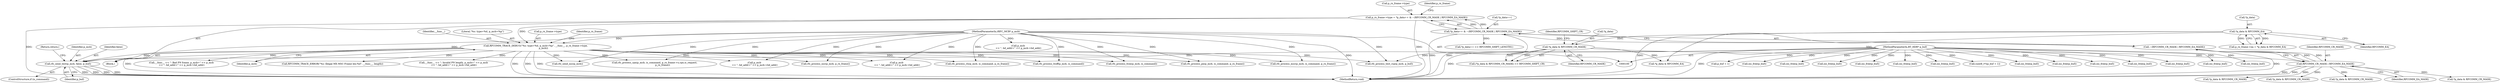 digraph "0_Android_92a7bf8c44a236607c146240f3c0adc1ae01fedf@pointer" {
"1000509" [label="(Call,rfc_send_test(p_mcb, false, p_buf))"];
"1000285" [label="(Call,RFCOMM_TRACE_DEBUG(\"%s: type=%d, p_mcb=%p\", __func__, p_rx_frame->type,\n                     p_mcb))"];
"1000168" [label="(Call,p_rx_frame->type = *p_data++ & ~(RFCOMM_CR_MASK | RFCOMM_EA_MASK))"];
"1000172" [label="(Call,*p_data++ & ~(RFCOMM_CR_MASK | RFCOMM_EA_MASK))"];
"1000176" [label="(Call,~(RFCOMM_CR_MASK | RFCOMM_EA_MASK))"];
"1000177" [label="(Call,RFCOMM_CR_MASK | RFCOMM_EA_MASK)"];
"1000163" [label="(Call,*p_data & RFCOMM_CR_MASK)"];
"1000154" [label="(Call,*p_data & RFCOMM_EA)"];
"1000101" [label="(MethodParameterIn,tRFC_MCB* p_mcb)"];
"1000102" [label="(MethodParameterIn,BT_HDR* p_buf)"];
"1000526" [label="(Call,rfc_process_fcon(p_mcb, is_command))"];
"1000469" [label="(Call,rfc_process_pn(p_mcb, is_command, p_rx_frame))"];
"1000173" [label="(Call,*p_data++)"];
"1000179" [label="(Identifier,RFCOMM_EA_MASK)"];
"1000670" [label="(Call,rfc_process_msc(p_mcb, is_command, p_rx_frame))"];
"1000294" [label="(Identifier,p_rx_frame)"];
"1000538" [label="(Call,rfc_process_fcoff(p_mcb, is_command))"];
"1000163" [label="(Call,*p_data & RFCOMM_CR_MASK)"];
"1000571" [label="(Call,*p_data & RFCOMM_CR_MASK)"];
"1000668" [label="(Call,osi_free(p_buf))"];
"1000102" [label="(MethodParameterIn,BT_HDR* p_buf)"];
"1000517" [label="(Return,return;)"];
"1000510" [label="(Identifier,p_mcb)"];
"1000168" [label="(Call,p_rx_frame->type = *p_data++ & ~(RFCOMM_CR_MASK | RFCOMM_EA_MASK))"];
"1000524" [label="(Call,osi_free(p_buf))"];
"1000177" [label="(Call,RFCOMM_CR_MASK | RFCOMM_EA_MASK)"];
"1000507" [label="(ControlStructure,if (is_command))"];
"1001013" [label="(Call,rfc_send_nsc(p_mcb))"];
"1000748" [label="(Call,*p_data & RFCOMM_CR_MASK)"];
"1000467" [label="(Call,osi_free(p_buf))"];
"1000222" [label="(Call,*p_data & RFCOMM_EA)"];
"1000928" [label="(Call,rfc_process_rpn(p_mcb, is_command, p_rx_frame->u.rpn.is_request,\n                      p_rx_frame))"];
"1000310" [label="(Call,p_mcb\n << \", bd_addr=\" << p_mcb->bd_addr)"];
"1000108" [label="(Call,(uint8_t*)(p_buf + 1))"];
"1000282" [label="(Call,osi_free(p_buf))"];
"1000157" [label="(Identifier,RFCOMM_EA)"];
"1000251" [label="(Call,osi_free(p_buf))"];
"1000511" [label="(Identifier,false)"];
"1000210" [label="(Call,osi_free(p_buf))"];
"1000154" [label="(Call,*p_data & RFCOMM_EA)"];
"1000162" [label="(Call,(*p_data & RFCOMM_CR_MASK) >> RFCOMM_SHIFT_CR)"];
"1000512" [label="(Identifier,p_buf)"];
"1000275" [label="(Call,p_mcb\n << \", bd_addr=\" << p_mcb->bd_addr)"];
"1000509" [label="(Call,rfc_send_test(p_mcb, false, p_buf))"];
"1000228" [label="(Call,*p_data++ >> RFCOMM_SHIFT_LENGTH1)"];
"1000101" [label="(MethodParameterIn,tRFC_MCB* p_mcb)"];
"1000287" [label="(Identifier,__func__)"];
"1000176" [label="(Call,~(RFCOMM_CR_MASK | RFCOMM_EA_MASK))"];
"1000926" [label="(Call,osi_free(p_buf))"];
"1000150" [label="(Call,p_rx_frame->ea = *p_data & RFCOMM_EA)"];
"1000455" [label="(Call,__func__ << \": Bad PN frame, p_mcb=\" << p_mcb\n << \", bd_addr=\" << p_mcb->bd_addr)"];
"1000103" [label="(Block,)"];
"1000725" [label="(Call,rfc_process_nsc(p_mcb, p_rx_frame))"];
"1001015" [label="(MethodReturn,void)"];
"1000286" [label="(Literal,\"%s: type=%d, p_mcb=%p\")"];
"1001002" [label="(Call,osi_free(p_buf))"];
"1000172" [label="(Call,*p_data++ & ~(RFCOMM_CR_MASK | RFCOMM_EA_MASK))"];
"1000288" [label="(Call,p_rx_frame->type)"];
"1000147" [label="(Call,osi_free(p_buf))"];
"1000169" [label="(Call,p_rx_frame->type)"];
"1000705" [label="(Call,*p_data & RFCOMM_CR_MASK)"];
"1000459" [label="(Call,p_mcb\n << \", bd_addr=\" << p_mcb->bd_addr)"];
"1000536" [label="(Call,osi_free(p_buf))"];
"1000155" [label="(Call,*p_data)"];
"1000291" [label="(Identifier,p_mcb)"];
"1001004" [label="(Call,rfc_process_rls(p_mcb, is_command, p_rx_frame))"];
"1000955" [label="(Call,*p_data & RFCOMM_CR_MASK)"];
"1000514" [label="(Call,rfc_process_test_rsp(p_mcb, p_buf))"];
"1000552" [label="(Call,RFCOMM_TRACE_ERROR(\"%s: Illegal MX MSC Frame len:%d\", __func__, length))"];
"1000166" [label="(Identifier,RFCOMM_CR_MASK)"];
"1000167" [label="(Identifier,RFCOMM_SHIFT_CR)"];
"1000110" [label="(Call,p_buf + 1)"];
"1000184" [label="(Identifier,p_rx_frame)"];
"1000164" [label="(Call,*p_data)"];
"1000559" [label="(Call,osi_free(p_buf))"];
"1000723" [label="(Call,osi_free(p_buf))"];
"1000285" [label="(Call,RFCOMM_TRACE_DEBUG(\"%s: type=%d, p_mcb=%p\", __func__, p_rx_frame->type,\n                     p_mcb))"];
"1000178" [label="(Identifier,RFCOMM_CR_MASK)"];
"1000306" [label="(Call,__func__ << \": Invalid PN length, p_mcb=\" << p_mcb\n << \", bd_addr=\" << p_mcb->bd_addr)"];
"1001009" [label="(Call,osi_free(p_buf))"];
"1000509" -> "1000507"  [label="AST: "];
"1000509" -> "1000512"  [label="CFG: "];
"1000510" -> "1000509"  [label="AST: "];
"1000511" -> "1000509"  [label="AST: "];
"1000512" -> "1000509"  [label="AST: "];
"1000517" -> "1000509"  [label="CFG: "];
"1000509" -> "1001015"  [label="DDG: "];
"1000509" -> "1001015"  [label="DDG: "];
"1000509" -> "1001015"  [label="DDG: "];
"1000509" -> "1001015"  [label="DDG: "];
"1000285" -> "1000509"  [label="DDG: "];
"1000101" -> "1000509"  [label="DDG: "];
"1000102" -> "1000509"  [label="DDG: "];
"1000285" -> "1000103"  [label="AST: "];
"1000285" -> "1000291"  [label="CFG: "];
"1000286" -> "1000285"  [label="AST: "];
"1000287" -> "1000285"  [label="AST: "];
"1000288" -> "1000285"  [label="AST: "];
"1000291" -> "1000285"  [label="AST: "];
"1000294" -> "1000285"  [label="CFG: "];
"1000285" -> "1001015"  [label="DDG: "];
"1000285" -> "1001015"  [label="DDG: "];
"1000285" -> "1001015"  [label="DDG: "];
"1000285" -> "1001015"  [label="DDG: "];
"1000168" -> "1000285"  [label="DDG: "];
"1000101" -> "1000285"  [label="DDG: "];
"1000285" -> "1000306"  [label="DDG: "];
"1000285" -> "1000310"  [label="DDG: "];
"1000285" -> "1000455"  [label="DDG: "];
"1000285" -> "1000459"  [label="DDG: "];
"1000285" -> "1000469"  [label="DDG: "];
"1000285" -> "1000514"  [label="DDG: "];
"1000285" -> "1000526"  [label="DDG: "];
"1000285" -> "1000538"  [label="DDG: "];
"1000285" -> "1000552"  [label="DDG: "];
"1000285" -> "1000670"  [label="DDG: "];
"1000285" -> "1000725"  [label="DDG: "];
"1000285" -> "1000928"  [label="DDG: "];
"1000285" -> "1001004"  [label="DDG: "];
"1000285" -> "1001013"  [label="DDG: "];
"1000168" -> "1000103"  [label="AST: "];
"1000168" -> "1000172"  [label="CFG: "];
"1000169" -> "1000168"  [label="AST: "];
"1000172" -> "1000168"  [label="AST: "];
"1000184" -> "1000168"  [label="CFG: "];
"1000168" -> "1001015"  [label="DDG: "];
"1000168" -> "1001015"  [label="DDG: "];
"1000172" -> "1000168"  [label="DDG: "];
"1000172" -> "1000168"  [label="DDG: "];
"1000172" -> "1000176"  [label="CFG: "];
"1000173" -> "1000172"  [label="AST: "];
"1000176" -> "1000172"  [label="AST: "];
"1000172" -> "1001015"  [label="DDG: "];
"1000172" -> "1001015"  [label="DDG: "];
"1000176" -> "1000172"  [label="DDG: "];
"1000172" -> "1000228"  [label="DDG: "];
"1000176" -> "1000177"  [label="CFG: "];
"1000177" -> "1000176"  [label="AST: "];
"1000176" -> "1001015"  [label="DDG: "];
"1000177" -> "1000176"  [label="DDG: "];
"1000177" -> "1000176"  [label="DDG: "];
"1000177" -> "1000179"  [label="CFG: "];
"1000178" -> "1000177"  [label="AST: "];
"1000179" -> "1000177"  [label="AST: "];
"1000177" -> "1001015"  [label="DDG: "];
"1000177" -> "1001015"  [label="DDG: "];
"1000163" -> "1000177"  [label="DDG: "];
"1000177" -> "1000571"  [label="DDG: "];
"1000177" -> "1000705"  [label="DDG: "];
"1000177" -> "1000748"  [label="DDG: "];
"1000177" -> "1000955"  [label="DDG: "];
"1000163" -> "1000162"  [label="AST: "];
"1000163" -> "1000166"  [label="CFG: "];
"1000164" -> "1000163"  [label="AST: "];
"1000166" -> "1000163"  [label="AST: "];
"1000167" -> "1000163"  [label="CFG: "];
"1000163" -> "1001015"  [label="DDG: "];
"1000163" -> "1000162"  [label="DDG: "];
"1000163" -> "1000162"  [label="DDG: "];
"1000154" -> "1000163"  [label="DDG: "];
"1000163" -> "1000222"  [label="DDG: "];
"1000154" -> "1000150"  [label="AST: "];
"1000154" -> "1000157"  [label="CFG: "];
"1000155" -> "1000154"  [label="AST: "];
"1000157" -> "1000154"  [label="AST: "];
"1000150" -> "1000154"  [label="CFG: "];
"1000154" -> "1001015"  [label="DDG: "];
"1000154" -> "1000150"  [label="DDG: "];
"1000154" -> "1000150"  [label="DDG: "];
"1000154" -> "1000222"  [label="DDG: "];
"1000101" -> "1000100"  [label="AST: "];
"1000101" -> "1001015"  [label="DDG: "];
"1000101" -> "1000275"  [label="DDG: "];
"1000101" -> "1000310"  [label="DDG: "];
"1000101" -> "1000459"  [label="DDG: "];
"1000101" -> "1000469"  [label="DDG: "];
"1000101" -> "1000514"  [label="DDG: "];
"1000101" -> "1000526"  [label="DDG: "];
"1000101" -> "1000538"  [label="DDG: "];
"1000101" -> "1000670"  [label="DDG: "];
"1000101" -> "1000725"  [label="DDG: "];
"1000101" -> "1000928"  [label="DDG: "];
"1000101" -> "1001004"  [label="DDG: "];
"1000101" -> "1001013"  [label="DDG: "];
"1000102" -> "1000100"  [label="AST: "];
"1000102" -> "1001015"  [label="DDG: "];
"1000102" -> "1000108"  [label="DDG: "];
"1000102" -> "1000110"  [label="DDG: "];
"1000102" -> "1000147"  [label="DDG: "];
"1000102" -> "1000210"  [label="DDG: "];
"1000102" -> "1000251"  [label="DDG: "];
"1000102" -> "1000282"  [label="DDG: "];
"1000102" -> "1000467"  [label="DDG: "];
"1000102" -> "1000514"  [label="DDG: "];
"1000102" -> "1000524"  [label="DDG: "];
"1000102" -> "1000536"  [label="DDG: "];
"1000102" -> "1000559"  [label="DDG: "];
"1000102" -> "1000668"  [label="DDG: "];
"1000102" -> "1000723"  [label="DDG: "];
"1000102" -> "1000926"  [label="DDG: "];
"1000102" -> "1001002"  [label="DDG: "];
"1000102" -> "1001009"  [label="DDG: "];
}
